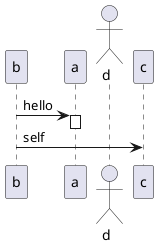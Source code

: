 {
  "sha1": "kja2ctoc1nl5kpj9w0thcvpi0qcr82x",
  "insertion": {
    "when": "2024-05-30T20:48:22.194Z",
    "url": "https://forum.plantuml.net/13381/teoz-deactivate-not-working",
    "user": "plantuml@gmail.com"
  }
}
@startuml

!pragma teoz true
participant b
participant a
actor d

b -> a  : hello
activate a
deactivate a
b -> c : self
@enduml
